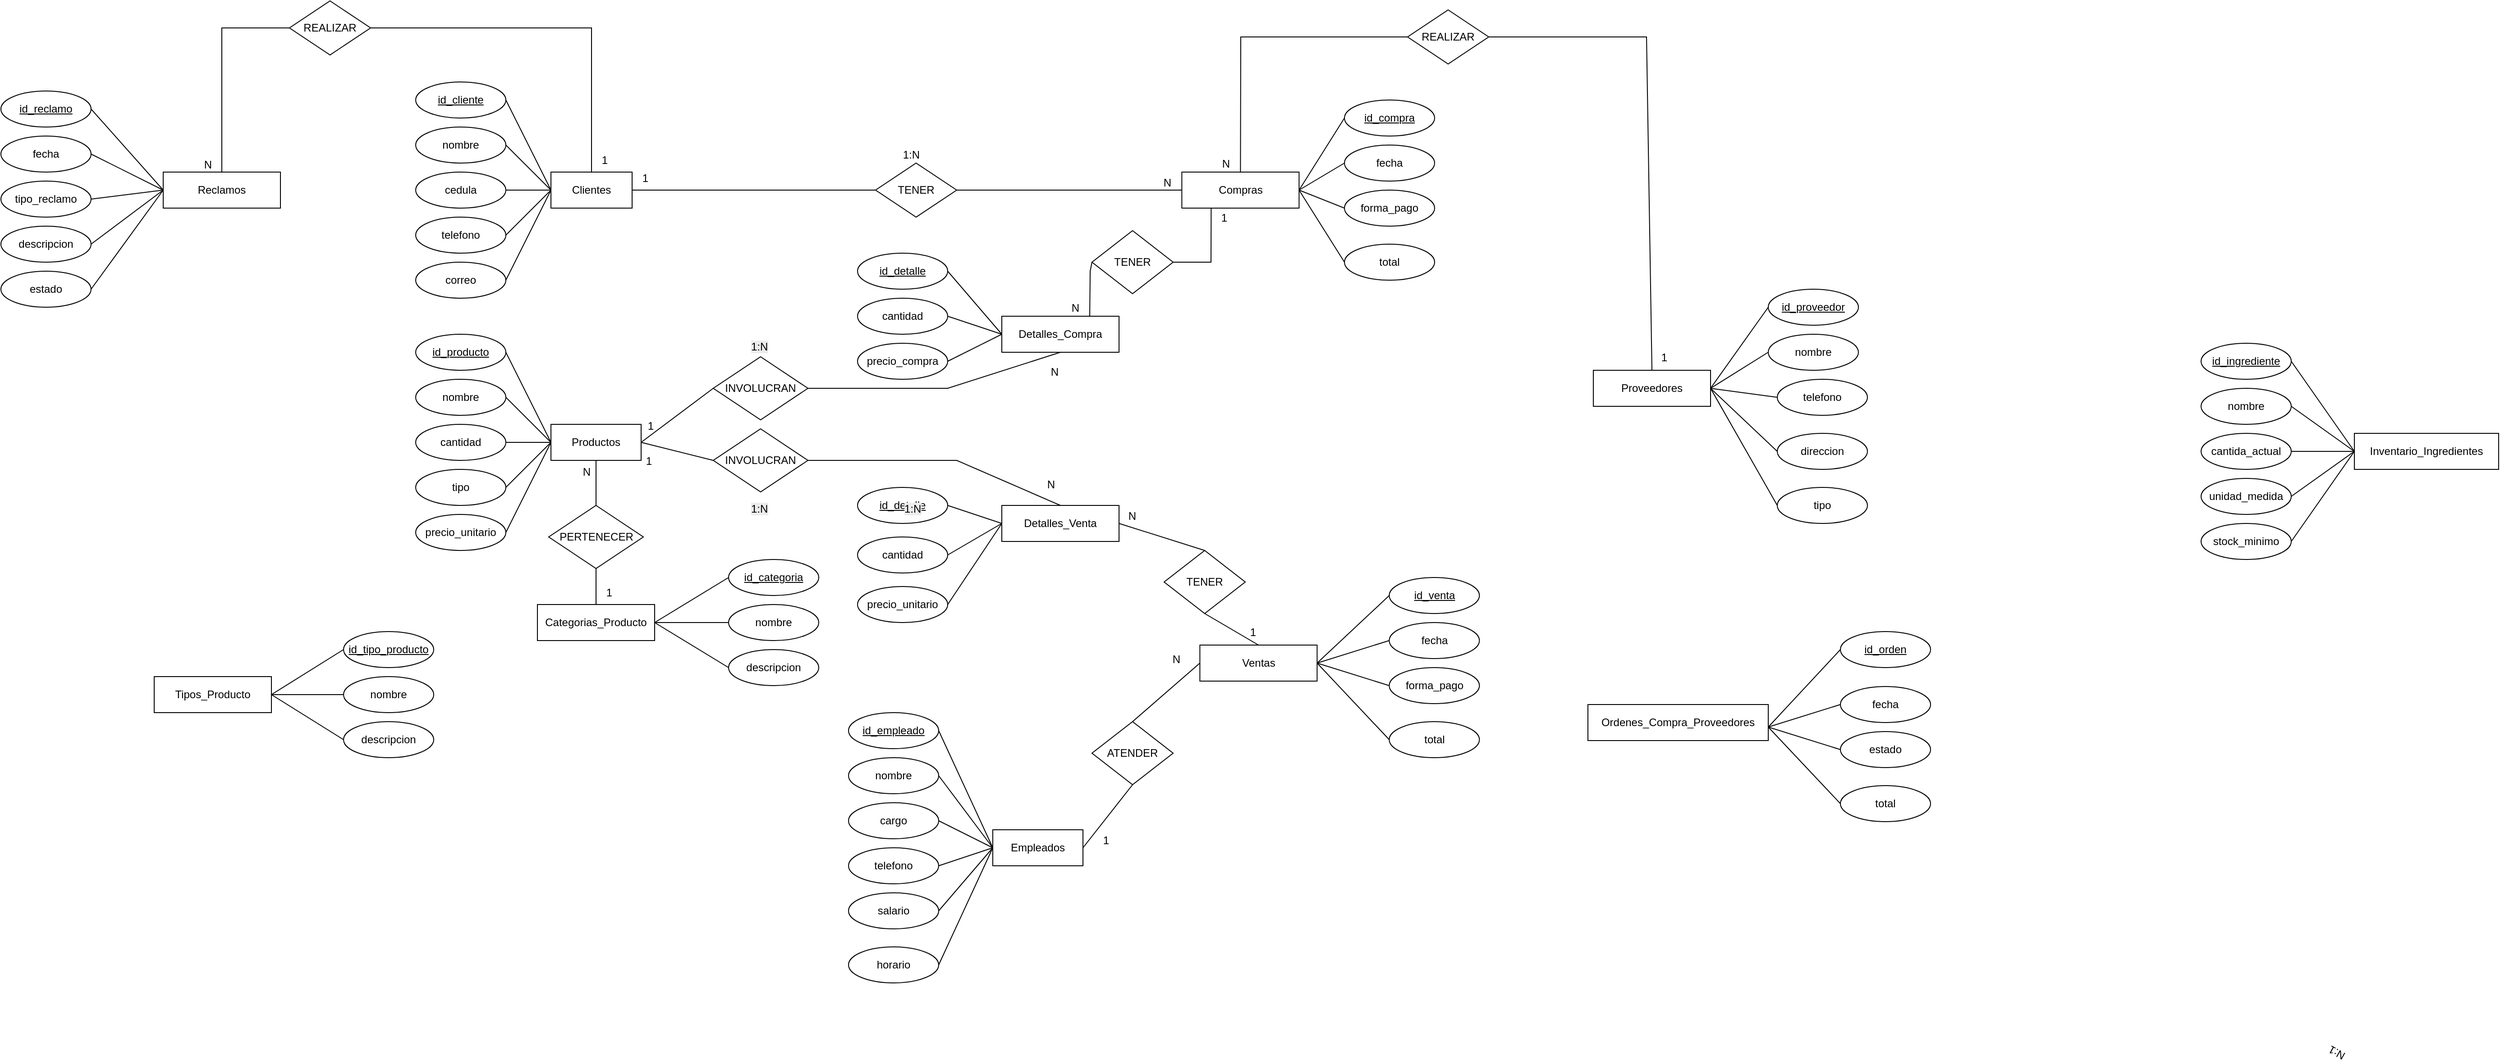 <mxfile version="26.2.14">
  <diagram name="Página-1" id="N-i5f8-r76NyVRGnc-xn">
    <mxGraphModel dx="8601" dy="3747" grid="1" gridSize="10" guides="1" tooltips="1" connect="1" arrows="1" fold="1" page="1" pageScale="1" pageWidth="827" pageHeight="1169" math="0" shadow="0">
      <root>
        <mxCell id="0" />
        <mxCell id="1" parent="0" />
        <mxCell id="Qqh80IMA2MNL4-B3lv8G-1" value="Clientes" style="whiteSpace=wrap;html=1;align=center;" vertex="1" parent="1">
          <mxGeometry x="-960" y="230" width="90" height="40" as="geometry" />
        </mxCell>
        <mxCell id="Qqh80IMA2MNL4-B3lv8G-2" value="id_cliente" style="ellipse;whiteSpace=wrap;html=1;align=center;fontStyle=4;" vertex="1" parent="1">
          <mxGeometry x="-1110" y="130" width="100" height="40" as="geometry" />
        </mxCell>
        <mxCell id="Qqh80IMA2MNL4-B3lv8G-3" value="nombre" style="ellipse;whiteSpace=wrap;html=1;align=center;" vertex="1" parent="1">
          <mxGeometry x="-1110" y="180" width="100" height="40" as="geometry" />
        </mxCell>
        <mxCell id="Qqh80IMA2MNL4-B3lv8G-4" value="cedula" style="ellipse;whiteSpace=wrap;html=1;align=center;" vertex="1" parent="1">
          <mxGeometry x="-1110" y="230" width="100" height="40" as="geometry" />
        </mxCell>
        <mxCell id="Qqh80IMA2MNL4-B3lv8G-5" value="telefono" style="ellipse;whiteSpace=wrap;html=1;align=center;" vertex="1" parent="1">
          <mxGeometry x="-1110" y="280" width="100" height="40" as="geometry" />
        </mxCell>
        <mxCell id="Qqh80IMA2MNL4-B3lv8G-6" value="correo" style="ellipse;whiteSpace=wrap;html=1;align=center;" vertex="1" parent="1">
          <mxGeometry x="-1110" y="330" width="100" height="40" as="geometry" />
        </mxCell>
        <mxCell id="Qqh80IMA2MNL4-B3lv8G-7" value="" style="endArrow=none;html=1;rounded=0;exitX=1;exitY=0.5;exitDx=0;exitDy=0;entryX=0;entryY=0.5;entryDx=0;entryDy=0;" edge="1" parent="1" source="Qqh80IMA2MNL4-B3lv8G-2" target="Qqh80IMA2MNL4-B3lv8G-1">
          <mxGeometry relative="1" as="geometry">
            <mxPoint x="-1100" y="270" as="sourcePoint" />
            <mxPoint x="-940" y="270" as="targetPoint" />
          </mxGeometry>
        </mxCell>
        <mxCell id="Qqh80IMA2MNL4-B3lv8G-8" value="" style="endArrow=none;html=1;rounded=0;exitX=1;exitY=0.5;exitDx=0;exitDy=0;entryX=0;entryY=0.5;entryDx=0;entryDy=0;" edge="1" parent="1" source="Qqh80IMA2MNL4-B3lv8G-3" target="Qqh80IMA2MNL4-B3lv8G-1">
          <mxGeometry relative="1" as="geometry">
            <mxPoint x="-1000" y="130" as="sourcePoint" />
            <mxPoint x="-950" y="260" as="targetPoint" />
          </mxGeometry>
        </mxCell>
        <mxCell id="Qqh80IMA2MNL4-B3lv8G-9" value="" style="endArrow=none;html=1;rounded=0;exitX=1;exitY=0.5;exitDx=0;exitDy=0;entryX=0;entryY=0.5;entryDx=0;entryDy=0;" edge="1" parent="1" source="Qqh80IMA2MNL4-B3lv8G-4" target="Qqh80IMA2MNL4-B3lv8G-1">
          <mxGeometry relative="1" as="geometry">
            <mxPoint x="-1000" y="190" as="sourcePoint" />
            <mxPoint x="-950" y="260" as="targetPoint" />
          </mxGeometry>
        </mxCell>
        <mxCell id="Qqh80IMA2MNL4-B3lv8G-10" value="" style="endArrow=none;html=1;rounded=0;exitX=1;exitY=0.5;exitDx=0;exitDy=0;entryX=0;entryY=0.5;entryDx=0;entryDy=0;" edge="1" parent="1" source="Qqh80IMA2MNL4-B3lv8G-5" target="Qqh80IMA2MNL4-B3lv8G-1">
          <mxGeometry relative="1" as="geometry">
            <mxPoint x="-1000" y="250" as="sourcePoint" />
            <mxPoint x="-950" y="260" as="targetPoint" />
          </mxGeometry>
        </mxCell>
        <mxCell id="Qqh80IMA2MNL4-B3lv8G-11" value="" style="endArrow=none;html=1;rounded=0;exitX=1;exitY=0.5;exitDx=0;exitDy=0;entryX=0;entryY=0.5;entryDx=0;entryDy=0;" edge="1" parent="1" source="Qqh80IMA2MNL4-B3lv8G-6" target="Qqh80IMA2MNL4-B3lv8G-1">
          <mxGeometry relative="1" as="geometry">
            <mxPoint x="-1000" y="310" as="sourcePoint" />
            <mxPoint x="-950" y="260" as="targetPoint" />
          </mxGeometry>
        </mxCell>
        <mxCell id="Qqh80IMA2MNL4-B3lv8G-12" value="Productos" style="whiteSpace=wrap;html=1;align=center;" vertex="1" parent="1">
          <mxGeometry x="-960" y="510" width="100" height="40" as="geometry" />
        </mxCell>
        <mxCell id="Qqh80IMA2MNL4-B3lv8G-13" value="id_producto" style="ellipse;whiteSpace=wrap;html=1;align=center;fontStyle=4;" vertex="1" parent="1">
          <mxGeometry x="-1110" y="410" width="100" height="40" as="geometry" />
        </mxCell>
        <mxCell id="Qqh80IMA2MNL4-B3lv8G-14" value="nombre" style="ellipse;whiteSpace=wrap;html=1;align=center;" vertex="1" parent="1">
          <mxGeometry x="-1110" y="460" width="100" height="40" as="geometry" />
        </mxCell>
        <mxCell id="Qqh80IMA2MNL4-B3lv8G-15" value="cantidad" style="ellipse;whiteSpace=wrap;html=1;align=center;" vertex="1" parent="1">
          <mxGeometry x="-1110" y="510" width="100" height="40" as="geometry" />
        </mxCell>
        <mxCell id="Qqh80IMA2MNL4-B3lv8G-16" value="tipo" style="ellipse;whiteSpace=wrap;html=1;align=center;" vertex="1" parent="1">
          <mxGeometry x="-1110" y="560" width="100" height="40" as="geometry" />
        </mxCell>
        <mxCell id="Qqh80IMA2MNL4-B3lv8G-17" value="precio_unitario" style="ellipse;whiteSpace=wrap;html=1;align=center;" vertex="1" parent="1">
          <mxGeometry x="-1110" y="610" width="100" height="40" as="geometry" />
        </mxCell>
        <mxCell id="Qqh80IMA2MNL4-B3lv8G-18" value="" style="endArrow=none;html=1;rounded=0;exitX=1;exitY=0.5;exitDx=0;exitDy=0;entryX=0;entryY=0.5;entryDx=0;entryDy=0;" edge="1" parent="1" source="Qqh80IMA2MNL4-B3lv8G-13" target="Qqh80IMA2MNL4-B3lv8G-12">
          <mxGeometry relative="1" as="geometry">
            <mxPoint x="-1100" y="550" as="sourcePoint" />
            <mxPoint x="-940" y="550" as="targetPoint" />
          </mxGeometry>
        </mxCell>
        <mxCell id="Qqh80IMA2MNL4-B3lv8G-19" value="" style="endArrow=none;html=1;rounded=0;exitX=1;exitY=0.5;exitDx=0;exitDy=0;entryX=0;entryY=0.5;entryDx=0;entryDy=0;" edge="1" parent="1" source="Qqh80IMA2MNL4-B3lv8G-14" target="Qqh80IMA2MNL4-B3lv8G-12">
          <mxGeometry relative="1" as="geometry">
            <mxPoint x="-1000" y="410" as="sourcePoint" />
            <mxPoint x="-950" y="540" as="targetPoint" />
          </mxGeometry>
        </mxCell>
        <mxCell id="Qqh80IMA2MNL4-B3lv8G-20" value="" style="endArrow=none;html=1;rounded=0;exitX=1;exitY=0.5;exitDx=0;exitDy=0;entryX=0;entryY=0.5;entryDx=0;entryDy=0;" edge="1" parent="1" source="Qqh80IMA2MNL4-B3lv8G-15" target="Qqh80IMA2MNL4-B3lv8G-12">
          <mxGeometry relative="1" as="geometry">
            <mxPoint x="-1000" y="470" as="sourcePoint" />
            <mxPoint x="-950" y="540" as="targetPoint" />
          </mxGeometry>
        </mxCell>
        <mxCell id="Qqh80IMA2MNL4-B3lv8G-21" value="" style="endArrow=none;html=1;rounded=0;exitX=1;exitY=0.5;exitDx=0;exitDy=0;entryX=0;entryY=0.5;entryDx=0;entryDy=0;" edge="1" parent="1" source="Qqh80IMA2MNL4-B3lv8G-16" target="Qqh80IMA2MNL4-B3lv8G-12">
          <mxGeometry relative="1" as="geometry">
            <mxPoint x="-1000" y="530" as="sourcePoint" />
            <mxPoint x="-950" y="540" as="targetPoint" />
          </mxGeometry>
        </mxCell>
        <mxCell id="Qqh80IMA2MNL4-B3lv8G-22" value="" style="endArrow=none;html=1;rounded=0;exitX=1;exitY=0.5;exitDx=0;exitDy=0;entryX=0;entryY=0.5;entryDx=0;entryDy=0;" edge="1" parent="1" source="Qqh80IMA2MNL4-B3lv8G-17" target="Qqh80IMA2MNL4-B3lv8G-12">
          <mxGeometry relative="1" as="geometry">
            <mxPoint x="-1000" y="590" as="sourcePoint" />
            <mxPoint x="-950" y="540" as="targetPoint" />
          </mxGeometry>
        </mxCell>
        <mxCell id="Qqh80IMA2MNL4-B3lv8G-23" value="Categorias_Producto" style="whiteSpace=wrap;html=1;align=center;" vertex="1" parent="1">
          <mxGeometry x="-975" y="710" width="130" height="40" as="geometry" />
        </mxCell>
        <mxCell id="Qqh80IMA2MNL4-B3lv8G-24" value="id_categoria" style="ellipse;whiteSpace=wrap;html=1;align=center;fontStyle=4;" vertex="1" parent="1">
          <mxGeometry x="-763" y="660" width="100" height="40" as="geometry" />
        </mxCell>
        <mxCell id="Qqh80IMA2MNL4-B3lv8G-25" value="nombre" style="ellipse;whiteSpace=wrap;html=1;align=center;" vertex="1" parent="1">
          <mxGeometry x="-763" y="710" width="100" height="40" as="geometry" />
        </mxCell>
        <mxCell id="Qqh80IMA2MNL4-B3lv8G-26" value="descripcion" style="ellipse;whiteSpace=wrap;html=1;align=center;" vertex="1" parent="1">
          <mxGeometry x="-763" y="760" width="100" height="40" as="geometry" />
        </mxCell>
        <mxCell id="Qqh80IMA2MNL4-B3lv8G-29" value="" style="endArrow=none;html=1;rounded=0;exitX=0;exitY=0.5;exitDx=0;exitDy=0;entryX=1;entryY=0.5;entryDx=0;entryDy=0;" edge="1" parent="1" source="Qqh80IMA2MNL4-B3lv8G-24" target="Qqh80IMA2MNL4-B3lv8G-23">
          <mxGeometry relative="1" as="geometry">
            <mxPoint x="-1073" y="760" as="sourcePoint" />
            <mxPoint x="-823" y="830" as="targetPoint" />
          </mxGeometry>
        </mxCell>
        <mxCell id="Qqh80IMA2MNL4-B3lv8G-30" value="" style="endArrow=none;html=1;rounded=0;entryX=1;entryY=0.5;entryDx=0;entryDy=0;exitX=0;exitY=0.5;exitDx=0;exitDy=0;" edge="1" parent="1" source="Qqh80IMA2MNL4-B3lv8G-25" target="Qqh80IMA2MNL4-B3lv8G-23">
          <mxGeometry relative="1" as="geometry">
            <mxPoint x="-723" y="690" as="sourcePoint" />
            <mxPoint x="-833" y="830" as="targetPoint" />
          </mxGeometry>
        </mxCell>
        <mxCell id="Qqh80IMA2MNL4-B3lv8G-31" value="" style="endArrow=none;html=1;rounded=0;exitX=0;exitY=0.5;exitDx=0;exitDy=0;entryX=1;entryY=0.5;entryDx=0;entryDy=0;" edge="1" parent="1" source="Qqh80IMA2MNL4-B3lv8G-26" target="Qqh80IMA2MNL4-B3lv8G-23">
          <mxGeometry relative="1" as="geometry">
            <mxPoint x="-973" y="680" as="sourcePoint" />
            <mxPoint x="-923" y="750" as="targetPoint" />
          </mxGeometry>
        </mxCell>
        <mxCell id="Qqh80IMA2MNL4-B3lv8G-34" value="Proveedores" style="whiteSpace=wrap;html=1;align=center;" vertex="1" parent="1">
          <mxGeometry x="196" y="450" width="130" height="40" as="geometry" />
        </mxCell>
        <mxCell id="Qqh80IMA2MNL4-B3lv8G-35" value="id_proveedor" style="ellipse;whiteSpace=wrap;html=1;align=center;fontStyle=4;" vertex="1" parent="1">
          <mxGeometry x="390" y="360" width="100" height="40" as="geometry" />
        </mxCell>
        <mxCell id="Qqh80IMA2MNL4-B3lv8G-36" value="nombre" style="ellipse;whiteSpace=wrap;html=1;align=center;" vertex="1" parent="1">
          <mxGeometry x="390" y="410" width="100" height="40" as="geometry" />
        </mxCell>
        <mxCell id="Qqh80IMA2MNL4-B3lv8G-37" value="telefono" style="ellipse;whiteSpace=wrap;html=1;align=center;" vertex="1" parent="1">
          <mxGeometry x="400" y="460" width="100" height="40" as="geometry" />
        </mxCell>
        <mxCell id="Qqh80IMA2MNL4-B3lv8G-38" value="" style="endArrow=none;html=1;rounded=0;exitX=0;exitY=0.5;exitDx=0;exitDy=0;entryX=1;entryY=0.5;entryDx=0;entryDy=0;" edge="1" parent="1" source="Qqh80IMA2MNL4-B3lv8G-35" target="Qqh80IMA2MNL4-B3lv8G-34">
          <mxGeometry relative="1" as="geometry">
            <mxPoint x="80" y="510" as="sourcePoint" />
            <mxPoint x="330" y="580" as="targetPoint" />
          </mxGeometry>
        </mxCell>
        <mxCell id="Qqh80IMA2MNL4-B3lv8G-39" value="" style="endArrow=none;html=1;rounded=0;entryX=1;entryY=0.5;entryDx=0;entryDy=0;exitX=0;exitY=0.5;exitDx=0;exitDy=0;" edge="1" parent="1" source="Qqh80IMA2MNL4-B3lv8G-36" target="Qqh80IMA2MNL4-B3lv8G-34">
          <mxGeometry relative="1" as="geometry">
            <mxPoint x="430" y="440" as="sourcePoint" />
            <mxPoint x="320" y="580" as="targetPoint" />
          </mxGeometry>
        </mxCell>
        <mxCell id="Qqh80IMA2MNL4-B3lv8G-40" value="" style="endArrow=none;html=1;rounded=0;exitX=0;exitY=0.5;exitDx=0;exitDy=0;entryX=1;entryY=0.5;entryDx=0;entryDy=0;" edge="1" parent="1" source="Qqh80IMA2MNL4-B3lv8G-37" target="Qqh80IMA2MNL4-B3lv8G-34">
          <mxGeometry relative="1" as="geometry">
            <mxPoint x="180" y="430" as="sourcePoint" />
            <mxPoint x="230" y="500" as="targetPoint" />
          </mxGeometry>
        </mxCell>
        <mxCell id="Qqh80IMA2MNL4-B3lv8G-41" value="direccion" style="ellipse;whiteSpace=wrap;html=1;align=center;" vertex="1" parent="1">
          <mxGeometry x="400" y="520" width="100" height="40" as="geometry" />
        </mxCell>
        <mxCell id="Qqh80IMA2MNL4-B3lv8G-42" value="tipo" style="ellipse;whiteSpace=wrap;html=1;align=center;" vertex="1" parent="1">
          <mxGeometry x="400" y="580" width="100" height="40" as="geometry" />
        </mxCell>
        <mxCell id="Qqh80IMA2MNL4-B3lv8G-43" value="" style="endArrow=none;html=1;rounded=0;exitX=0;exitY=0.5;exitDx=0;exitDy=0;entryX=1;entryY=0.5;entryDx=0;entryDy=0;" edge="1" parent="1" source="Qqh80IMA2MNL4-B3lv8G-41" target="Qqh80IMA2MNL4-B3lv8G-34">
          <mxGeometry relative="1" as="geometry">
            <mxPoint x="400" y="540" as="sourcePoint" />
            <mxPoint x="320" y="490" as="targetPoint" />
          </mxGeometry>
        </mxCell>
        <mxCell id="Qqh80IMA2MNL4-B3lv8G-44" value="" style="endArrow=none;html=1;rounded=0;exitX=0;exitY=0.5;exitDx=0;exitDy=0;entryX=1;entryY=0.5;entryDx=0;entryDy=0;" edge="1" parent="1" source="Qqh80IMA2MNL4-B3lv8G-42" target="Qqh80IMA2MNL4-B3lv8G-34">
          <mxGeometry relative="1" as="geometry">
            <mxPoint x="400" y="600" as="sourcePoint" />
            <mxPoint x="320" y="490" as="targetPoint" />
          </mxGeometry>
        </mxCell>
        <mxCell id="Qqh80IMA2MNL4-B3lv8G-45" value="Compras" style="whiteSpace=wrap;html=1;align=center;" vertex="1" parent="1">
          <mxGeometry x="-260.33" y="230" width="130" height="40" as="geometry" />
        </mxCell>
        <mxCell id="Qqh80IMA2MNL4-B3lv8G-46" value="id_compra" style="ellipse;whiteSpace=wrap;html=1;align=center;fontStyle=4;" vertex="1" parent="1">
          <mxGeometry x="-80.0" y="150" width="100" height="40" as="geometry" />
        </mxCell>
        <mxCell id="Qqh80IMA2MNL4-B3lv8G-47" value="fecha" style="ellipse;whiteSpace=wrap;html=1;align=center;" vertex="1" parent="1">
          <mxGeometry x="-80.0" y="200" width="100" height="40" as="geometry" />
        </mxCell>
        <mxCell id="Qqh80IMA2MNL4-B3lv8G-48" value="forma_pago" style="ellipse;whiteSpace=wrap;html=1;align=center;" vertex="1" parent="1">
          <mxGeometry x="-80.0" y="250" width="100" height="40" as="geometry" />
        </mxCell>
        <mxCell id="Qqh80IMA2MNL4-B3lv8G-49" value="" style="endArrow=none;html=1;rounded=0;exitX=0;exitY=0.5;exitDx=0;exitDy=0;entryX=1;entryY=0.5;entryDx=0;entryDy=0;" edge="1" parent="1" source="Qqh80IMA2MNL4-B3lv8G-46" target="Qqh80IMA2MNL4-B3lv8G-45">
          <mxGeometry relative="1" as="geometry">
            <mxPoint x="-360.33" y="275" as="sourcePoint" />
            <mxPoint x="-110.33" y="345" as="targetPoint" />
          </mxGeometry>
        </mxCell>
        <mxCell id="Qqh80IMA2MNL4-B3lv8G-50" value="" style="endArrow=none;html=1;rounded=0;entryX=1;entryY=0.5;entryDx=0;entryDy=0;exitX=0;exitY=0.5;exitDx=0;exitDy=0;" edge="1" parent="1" source="Qqh80IMA2MNL4-B3lv8G-47" target="Qqh80IMA2MNL4-B3lv8G-45">
          <mxGeometry relative="1" as="geometry">
            <mxPoint x="-10.33" y="205" as="sourcePoint" />
            <mxPoint x="-120.33" y="345" as="targetPoint" />
          </mxGeometry>
        </mxCell>
        <mxCell id="Qqh80IMA2MNL4-B3lv8G-51" value="" style="endArrow=none;html=1;rounded=0;exitX=0;exitY=0.5;exitDx=0;exitDy=0;entryX=1;entryY=0.5;entryDx=0;entryDy=0;" edge="1" parent="1" source="Qqh80IMA2MNL4-B3lv8G-48" target="Qqh80IMA2MNL4-B3lv8G-45">
          <mxGeometry relative="1" as="geometry">
            <mxPoint x="-260.33" y="195" as="sourcePoint" />
            <mxPoint x="-210.33" y="265" as="targetPoint" />
          </mxGeometry>
        </mxCell>
        <mxCell id="Qqh80IMA2MNL4-B3lv8G-52" value="total" style="ellipse;whiteSpace=wrap;html=1;align=center;" vertex="1" parent="1">
          <mxGeometry x="-80.0" y="310" width="100" height="40" as="geometry" />
        </mxCell>
        <mxCell id="Qqh80IMA2MNL4-B3lv8G-54" value="" style="endArrow=none;html=1;rounded=0;exitX=0;exitY=0.5;exitDx=0;exitDy=0;entryX=1;entryY=0.5;entryDx=0;entryDy=0;" edge="1" parent="1" source="Qqh80IMA2MNL4-B3lv8G-52" target="Qqh80IMA2MNL4-B3lv8G-45">
          <mxGeometry relative="1" as="geometry">
            <mxPoint x="-40.33" y="305" as="sourcePoint" />
            <mxPoint x="-120.33" y="255" as="targetPoint" />
          </mxGeometry>
        </mxCell>
        <mxCell id="Qqh80IMA2MNL4-B3lv8G-56" value="Detalles_Compra" style="whiteSpace=wrap;html=1;align=center;" vertex="1" parent="1">
          <mxGeometry x="-460" y="390" width="130" height="40" as="geometry" />
        </mxCell>
        <mxCell id="Qqh80IMA2MNL4-B3lv8G-57" value="id_detalle" style="ellipse;whiteSpace=wrap;html=1;align=center;fontStyle=4;" vertex="1" parent="1">
          <mxGeometry x="-620" y="320" width="100" height="40" as="geometry" />
        </mxCell>
        <mxCell id="Qqh80IMA2MNL4-B3lv8G-58" value="cantidad" style="ellipse;whiteSpace=wrap;html=1;align=center;" vertex="1" parent="1">
          <mxGeometry x="-620" y="370" width="100" height="40" as="geometry" />
        </mxCell>
        <mxCell id="Qqh80IMA2MNL4-B3lv8G-59" value="precio_compra" style="ellipse;whiteSpace=wrap;html=1;align=center;" vertex="1" parent="1">
          <mxGeometry x="-620" y="420" width="100" height="40" as="geometry" />
        </mxCell>
        <mxCell id="Qqh80IMA2MNL4-B3lv8G-60" value="" style="endArrow=none;html=1;rounded=0;exitX=1;exitY=0.5;exitDx=0;exitDy=0;entryX=0;entryY=0.5;entryDx=0;entryDy=0;" edge="1" parent="1" source="Qqh80IMA2MNL4-B3lv8G-57" target="Qqh80IMA2MNL4-B3lv8G-56">
          <mxGeometry relative="1" as="geometry">
            <mxPoint x="-686" y="420" as="sourcePoint" />
            <mxPoint x="-580" y="390" as="targetPoint" />
          </mxGeometry>
        </mxCell>
        <mxCell id="Qqh80IMA2MNL4-B3lv8G-61" value="" style="endArrow=none;html=1;rounded=0;entryX=0;entryY=0.5;entryDx=0;entryDy=0;exitX=1;exitY=0.5;exitDx=0;exitDy=0;" edge="1" parent="1" source="Qqh80IMA2MNL4-B3lv8G-58" target="Qqh80IMA2MNL4-B3lv8G-56">
          <mxGeometry relative="1" as="geometry">
            <mxPoint x="-336" y="350" as="sourcePoint" />
            <mxPoint x="-446" y="490" as="targetPoint" />
          </mxGeometry>
        </mxCell>
        <mxCell id="Qqh80IMA2MNL4-B3lv8G-62" value="" style="endArrow=none;html=1;rounded=0;exitX=1;exitY=0.5;exitDx=0;exitDy=0;entryX=0;entryY=0.5;entryDx=0;entryDy=0;" edge="1" parent="1" source="Qqh80IMA2MNL4-B3lv8G-59" target="Qqh80IMA2MNL4-B3lv8G-56">
          <mxGeometry relative="1" as="geometry">
            <mxPoint x="-586" y="340" as="sourcePoint" />
            <mxPoint x="-590" y="470" as="targetPoint" />
          </mxGeometry>
        </mxCell>
        <mxCell id="Qqh80IMA2MNL4-B3lv8G-65" value="Ventas" style="whiteSpace=wrap;html=1;align=center;" vertex="1" parent="1">
          <mxGeometry x="-240.33" y="755" width="130" height="40" as="geometry" />
        </mxCell>
        <mxCell id="Qqh80IMA2MNL4-B3lv8G-66" value="id_venta" style="ellipse;whiteSpace=wrap;html=1;align=center;fontStyle=4;" vertex="1" parent="1">
          <mxGeometry x="-30.33" y="680" width="100" height="40" as="geometry" />
        </mxCell>
        <mxCell id="Qqh80IMA2MNL4-B3lv8G-67" value="fecha" style="ellipse;whiteSpace=wrap;html=1;align=center;" vertex="1" parent="1">
          <mxGeometry x="-30.33" y="730" width="100" height="40" as="geometry" />
        </mxCell>
        <mxCell id="Qqh80IMA2MNL4-B3lv8G-68" value="forma_pago" style="ellipse;whiteSpace=wrap;html=1;align=center;" vertex="1" parent="1">
          <mxGeometry x="-30.33" y="780" width="100" height="40" as="geometry" />
        </mxCell>
        <mxCell id="Qqh80IMA2MNL4-B3lv8G-69" value="" style="endArrow=none;html=1;rounded=0;exitX=0;exitY=0.5;exitDx=0;exitDy=0;entryX=1;entryY=0.5;entryDx=0;entryDy=0;" edge="1" parent="1" source="Qqh80IMA2MNL4-B3lv8G-66" target="Qqh80IMA2MNL4-B3lv8G-65">
          <mxGeometry relative="1" as="geometry">
            <mxPoint x="-340.33" y="805" as="sourcePoint" />
            <mxPoint x="-90.33" y="875" as="targetPoint" />
          </mxGeometry>
        </mxCell>
        <mxCell id="Qqh80IMA2MNL4-B3lv8G-70" value="" style="endArrow=none;html=1;rounded=0;entryX=1;entryY=0.5;entryDx=0;entryDy=0;exitX=0;exitY=0.5;exitDx=0;exitDy=0;" edge="1" parent="1" source="Qqh80IMA2MNL4-B3lv8G-67" target="Qqh80IMA2MNL4-B3lv8G-65">
          <mxGeometry relative="1" as="geometry">
            <mxPoint x="9.67" y="735" as="sourcePoint" />
            <mxPoint x="-100.33" y="875" as="targetPoint" />
          </mxGeometry>
        </mxCell>
        <mxCell id="Qqh80IMA2MNL4-B3lv8G-71" value="" style="endArrow=none;html=1;rounded=0;exitX=0;exitY=0.5;exitDx=0;exitDy=0;entryX=1;entryY=0.5;entryDx=0;entryDy=0;" edge="1" parent="1" source="Qqh80IMA2MNL4-B3lv8G-68" target="Qqh80IMA2MNL4-B3lv8G-65">
          <mxGeometry relative="1" as="geometry">
            <mxPoint x="-240.33" y="725" as="sourcePoint" />
            <mxPoint x="-190.33" y="795" as="targetPoint" />
          </mxGeometry>
        </mxCell>
        <mxCell id="Qqh80IMA2MNL4-B3lv8G-72" value="total" style="ellipse;whiteSpace=wrap;html=1;align=center;" vertex="1" parent="1">
          <mxGeometry x="-30.33" y="840" width="100" height="40" as="geometry" />
        </mxCell>
        <mxCell id="Qqh80IMA2MNL4-B3lv8G-73" value="" style="endArrow=none;html=1;rounded=0;exitX=0;exitY=0.5;exitDx=0;exitDy=0;entryX=1;entryY=0.5;entryDx=0;entryDy=0;" edge="1" parent="1" source="Qqh80IMA2MNL4-B3lv8G-72" target="Qqh80IMA2MNL4-B3lv8G-65">
          <mxGeometry relative="1" as="geometry">
            <mxPoint x="-20.33" y="835" as="sourcePoint" />
            <mxPoint x="-100.33" y="785" as="targetPoint" />
          </mxGeometry>
        </mxCell>
        <mxCell id="Qqh80IMA2MNL4-B3lv8G-74" value="Detalles_Venta" style="whiteSpace=wrap;html=1;align=center;" vertex="1" parent="1">
          <mxGeometry x="-460" y="600" width="130" height="40" as="geometry" />
        </mxCell>
        <mxCell id="Qqh80IMA2MNL4-B3lv8G-75" value="id_detalle" style="ellipse;whiteSpace=wrap;html=1;align=center;fontStyle=4;" vertex="1" parent="1">
          <mxGeometry x="-620" y="580" width="100" height="40" as="geometry" />
        </mxCell>
        <mxCell id="Qqh80IMA2MNL4-B3lv8G-76" value="cantidad" style="ellipse;whiteSpace=wrap;html=1;align=center;" vertex="1" parent="1">
          <mxGeometry x="-620" y="635" width="100" height="40" as="geometry" />
        </mxCell>
        <mxCell id="Qqh80IMA2MNL4-B3lv8G-77" value="precio_unitario" style="ellipse;whiteSpace=wrap;html=1;align=center;" vertex="1" parent="1">
          <mxGeometry x="-620" y="690" width="100" height="40" as="geometry" />
        </mxCell>
        <mxCell id="Qqh80IMA2MNL4-B3lv8G-78" value="" style="endArrow=none;html=1;rounded=0;exitX=1;exitY=0.5;exitDx=0;exitDy=0;entryX=0;entryY=0.5;entryDx=0;entryDy=0;" edge="1" parent="1" source="Qqh80IMA2MNL4-B3lv8G-75" target="Qqh80IMA2MNL4-B3lv8G-74">
          <mxGeometry relative="1" as="geometry">
            <mxPoint x="-546" y="655" as="sourcePoint" />
            <mxPoint x="-450" y="650" as="targetPoint" />
          </mxGeometry>
        </mxCell>
        <mxCell id="Qqh80IMA2MNL4-B3lv8G-79" value="" style="endArrow=none;html=1;rounded=0;entryX=0;entryY=0.5;entryDx=0;entryDy=0;exitX=1;exitY=0.5;exitDx=0;exitDy=0;" edge="1" parent="1" source="Qqh80IMA2MNL4-B3lv8G-76" target="Qqh80IMA2MNL4-B3lv8G-74">
          <mxGeometry relative="1" as="geometry">
            <mxPoint x="-196" y="585" as="sourcePoint" />
            <mxPoint x="-450" y="650" as="targetPoint" />
          </mxGeometry>
        </mxCell>
        <mxCell id="Qqh80IMA2MNL4-B3lv8G-80" value="" style="endArrow=none;html=1;rounded=0;entryX=0;entryY=0.5;entryDx=0;entryDy=0;exitX=1;exitY=0.5;exitDx=0;exitDy=0;" edge="1" parent="1" source="Qqh80IMA2MNL4-B3lv8G-77" target="Qqh80IMA2MNL4-B3lv8G-74">
          <mxGeometry relative="1" as="geometry">
            <mxPoint x="-290" y="720" as="sourcePoint" />
            <mxPoint x="-450" y="650" as="targetPoint" />
          </mxGeometry>
        </mxCell>
        <mxCell id="Qqh80IMA2MNL4-B3lv8G-81" value="Empleados" style="whiteSpace=wrap;html=1;align=center;" vertex="1" parent="1">
          <mxGeometry x="-470" y="960" width="100" height="40" as="geometry" />
        </mxCell>
        <mxCell id="Qqh80IMA2MNL4-B3lv8G-82" value="id_empleado" style="ellipse;whiteSpace=wrap;html=1;align=center;fontStyle=4;" vertex="1" parent="1">
          <mxGeometry x="-630" y="830" width="100" height="40" as="geometry" />
        </mxCell>
        <mxCell id="Qqh80IMA2MNL4-B3lv8G-83" value="nombre" style="ellipse;whiteSpace=wrap;html=1;align=center;" vertex="1" parent="1">
          <mxGeometry x="-630" y="880" width="100" height="40" as="geometry" />
        </mxCell>
        <mxCell id="Qqh80IMA2MNL4-B3lv8G-84" value="cargo" style="ellipse;whiteSpace=wrap;html=1;align=center;" vertex="1" parent="1">
          <mxGeometry x="-630" y="930" width="100" height="40" as="geometry" />
        </mxCell>
        <mxCell id="Qqh80IMA2MNL4-B3lv8G-85" value="telefono" style="ellipse;whiteSpace=wrap;html=1;align=center;" vertex="1" parent="1">
          <mxGeometry x="-630" y="980" width="100" height="40" as="geometry" />
        </mxCell>
        <mxCell id="Qqh80IMA2MNL4-B3lv8G-86" value="salario" style="ellipse;whiteSpace=wrap;html=1;align=center;" vertex="1" parent="1">
          <mxGeometry x="-630" y="1030" width="100" height="40" as="geometry" />
        </mxCell>
        <mxCell id="Qqh80IMA2MNL4-B3lv8G-87" value="" style="endArrow=none;html=1;rounded=0;exitX=1;exitY=0.5;exitDx=0;exitDy=0;entryX=0;entryY=0.5;entryDx=0;entryDy=0;" edge="1" parent="1" source="Qqh80IMA2MNL4-B3lv8G-82" target="Qqh80IMA2MNL4-B3lv8G-81">
          <mxGeometry relative="1" as="geometry">
            <mxPoint x="-610" y="1000" as="sourcePoint" />
            <mxPoint x="-450" y="1000" as="targetPoint" />
          </mxGeometry>
        </mxCell>
        <mxCell id="Qqh80IMA2MNL4-B3lv8G-88" value="" style="endArrow=none;html=1;rounded=0;exitX=1;exitY=0.5;exitDx=0;exitDy=0;entryX=0;entryY=0.5;entryDx=0;entryDy=0;" edge="1" parent="1" source="Qqh80IMA2MNL4-B3lv8G-83" target="Qqh80IMA2MNL4-B3lv8G-81">
          <mxGeometry relative="1" as="geometry">
            <mxPoint x="-510" y="860" as="sourcePoint" />
            <mxPoint x="-460" y="990" as="targetPoint" />
          </mxGeometry>
        </mxCell>
        <mxCell id="Qqh80IMA2MNL4-B3lv8G-89" value="" style="endArrow=none;html=1;rounded=0;exitX=1;exitY=0.5;exitDx=0;exitDy=0;entryX=0;entryY=0.5;entryDx=0;entryDy=0;" edge="1" parent="1" source="Qqh80IMA2MNL4-B3lv8G-84" target="Qqh80IMA2MNL4-B3lv8G-81">
          <mxGeometry relative="1" as="geometry">
            <mxPoint x="-510" y="920" as="sourcePoint" />
            <mxPoint x="-460" y="990" as="targetPoint" />
          </mxGeometry>
        </mxCell>
        <mxCell id="Qqh80IMA2MNL4-B3lv8G-90" value="" style="endArrow=none;html=1;rounded=0;exitX=1;exitY=0.5;exitDx=0;exitDy=0;entryX=0;entryY=0.5;entryDx=0;entryDy=0;" edge="1" parent="1" source="Qqh80IMA2MNL4-B3lv8G-85" target="Qqh80IMA2MNL4-B3lv8G-81">
          <mxGeometry relative="1" as="geometry">
            <mxPoint x="-510" y="980" as="sourcePoint" />
            <mxPoint x="-460" y="990" as="targetPoint" />
          </mxGeometry>
        </mxCell>
        <mxCell id="Qqh80IMA2MNL4-B3lv8G-91" value="" style="endArrow=none;html=1;rounded=0;exitX=1;exitY=0.5;exitDx=0;exitDy=0;entryX=0;entryY=0.5;entryDx=0;entryDy=0;" edge="1" parent="1" source="Qqh80IMA2MNL4-B3lv8G-86" target="Qqh80IMA2MNL4-B3lv8G-81">
          <mxGeometry relative="1" as="geometry">
            <mxPoint x="-510" y="1040" as="sourcePoint" />
            <mxPoint x="-460" y="990" as="targetPoint" />
          </mxGeometry>
        </mxCell>
        <mxCell id="Qqh80IMA2MNL4-B3lv8G-92" value="horario" style="ellipse;whiteSpace=wrap;html=1;align=center;" vertex="1" parent="1">
          <mxGeometry x="-630" y="1090" width="100" height="40" as="geometry" />
        </mxCell>
        <mxCell id="Qqh80IMA2MNL4-B3lv8G-93" value="" style="endArrow=none;html=1;rounded=0;exitX=1;exitY=0.5;exitDx=0;exitDy=0;entryX=0;entryY=0.5;entryDx=0;entryDy=0;" edge="1" parent="1" source="Qqh80IMA2MNL4-B3lv8G-92" target="Qqh80IMA2MNL4-B3lv8G-81">
          <mxGeometry relative="1" as="geometry">
            <mxPoint x="-510" y="1090" as="sourcePoint" />
            <mxPoint x="-460" y="990" as="targetPoint" />
          </mxGeometry>
        </mxCell>
        <mxCell id="Qqh80IMA2MNL4-B3lv8G-94" value="Tipos_Producto" style="whiteSpace=wrap;html=1;align=center;" vertex="1" parent="1">
          <mxGeometry x="-1400" y="790" width="130" height="40" as="geometry" />
        </mxCell>
        <mxCell id="Qqh80IMA2MNL4-B3lv8G-95" value="id_tipo_producto" style="ellipse;whiteSpace=wrap;html=1;align=center;fontStyle=4;" vertex="1" parent="1">
          <mxGeometry x="-1190" y="740" width="100" height="40" as="geometry" />
        </mxCell>
        <mxCell id="Qqh80IMA2MNL4-B3lv8G-96" value="nombre" style="ellipse;whiteSpace=wrap;html=1;align=center;" vertex="1" parent="1">
          <mxGeometry x="-1190" y="790" width="100" height="40" as="geometry" />
        </mxCell>
        <mxCell id="Qqh80IMA2MNL4-B3lv8G-97" value="descripcion" style="ellipse;whiteSpace=wrap;html=1;align=center;" vertex="1" parent="1">
          <mxGeometry x="-1190" y="840" width="100" height="40" as="geometry" />
        </mxCell>
        <mxCell id="Qqh80IMA2MNL4-B3lv8G-98" value="" style="endArrow=none;html=1;rounded=0;exitX=0;exitY=0.5;exitDx=0;exitDy=0;entryX=1;entryY=0.5;entryDx=0;entryDy=0;" edge="1" parent="1" source="Qqh80IMA2MNL4-B3lv8G-95" target="Qqh80IMA2MNL4-B3lv8G-94">
          <mxGeometry relative="1" as="geometry">
            <mxPoint x="-1500" y="840" as="sourcePoint" />
            <mxPoint x="-1250" y="910" as="targetPoint" />
          </mxGeometry>
        </mxCell>
        <mxCell id="Qqh80IMA2MNL4-B3lv8G-99" value="" style="endArrow=none;html=1;rounded=0;entryX=1;entryY=0.5;entryDx=0;entryDy=0;exitX=0;exitY=0.5;exitDx=0;exitDy=0;" edge="1" parent="1" source="Qqh80IMA2MNL4-B3lv8G-96" target="Qqh80IMA2MNL4-B3lv8G-94">
          <mxGeometry relative="1" as="geometry">
            <mxPoint x="-1150" y="770" as="sourcePoint" />
            <mxPoint x="-1260" y="910" as="targetPoint" />
          </mxGeometry>
        </mxCell>
        <mxCell id="Qqh80IMA2MNL4-B3lv8G-100" value="" style="endArrow=none;html=1;rounded=0;exitX=0;exitY=0.5;exitDx=0;exitDy=0;entryX=1;entryY=0.5;entryDx=0;entryDy=0;" edge="1" parent="1" source="Qqh80IMA2MNL4-B3lv8G-97" target="Qqh80IMA2MNL4-B3lv8G-94">
          <mxGeometry relative="1" as="geometry">
            <mxPoint x="-1400" y="760" as="sourcePoint" />
            <mxPoint x="-1350" y="830" as="targetPoint" />
          </mxGeometry>
        </mxCell>
        <mxCell id="Qqh80IMA2MNL4-B3lv8G-102" value="Inventario_Ingredientes" style="whiteSpace=wrap;html=1;align=center;" vertex="1" parent="1">
          <mxGeometry x="1040" y="520" width="160" height="40" as="geometry" />
        </mxCell>
        <mxCell id="Qqh80IMA2MNL4-B3lv8G-103" value="id_ingrediente" style="ellipse;whiteSpace=wrap;html=1;align=center;fontStyle=4;" vertex="1" parent="1">
          <mxGeometry x="870" y="420" width="100" height="40" as="geometry" />
        </mxCell>
        <mxCell id="Qqh80IMA2MNL4-B3lv8G-104" value="nombre" style="ellipse;whiteSpace=wrap;html=1;align=center;" vertex="1" parent="1">
          <mxGeometry x="870" y="470" width="100" height="40" as="geometry" />
        </mxCell>
        <mxCell id="Qqh80IMA2MNL4-B3lv8G-105" value="cantida_actual" style="ellipse;whiteSpace=wrap;html=1;align=center;" vertex="1" parent="1">
          <mxGeometry x="870" y="520" width="100" height="40" as="geometry" />
        </mxCell>
        <mxCell id="Qqh80IMA2MNL4-B3lv8G-106" value="unidad_medida" style="ellipse;whiteSpace=wrap;html=1;align=center;" vertex="1" parent="1">
          <mxGeometry x="870" y="570" width="100" height="40" as="geometry" />
        </mxCell>
        <mxCell id="Qqh80IMA2MNL4-B3lv8G-107" value="stock_minimo" style="ellipse;whiteSpace=wrap;html=1;align=center;" vertex="1" parent="1">
          <mxGeometry x="870" y="620" width="100" height="40" as="geometry" />
        </mxCell>
        <mxCell id="Qqh80IMA2MNL4-B3lv8G-108" value="" style="endArrow=none;html=1;rounded=0;exitX=1;exitY=0.5;exitDx=0;exitDy=0;entryX=0;entryY=0.5;entryDx=0;entryDy=0;" edge="1" parent="1" source="Qqh80IMA2MNL4-B3lv8G-103" target="Qqh80IMA2MNL4-B3lv8G-102">
          <mxGeometry relative="1" as="geometry">
            <mxPoint x="900" y="560" as="sourcePoint" />
            <mxPoint x="1060" y="560" as="targetPoint" />
          </mxGeometry>
        </mxCell>
        <mxCell id="Qqh80IMA2MNL4-B3lv8G-109" value="" style="endArrow=none;html=1;rounded=0;exitX=1;exitY=0.5;exitDx=0;exitDy=0;entryX=0;entryY=0.5;entryDx=0;entryDy=0;" edge="1" parent="1" source="Qqh80IMA2MNL4-B3lv8G-104" target="Qqh80IMA2MNL4-B3lv8G-102">
          <mxGeometry relative="1" as="geometry">
            <mxPoint x="1000" y="420" as="sourcePoint" />
            <mxPoint x="1050" y="550" as="targetPoint" />
          </mxGeometry>
        </mxCell>
        <mxCell id="Qqh80IMA2MNL4-B3lv8G-110" value="" style="endArrow=none;html=1;rounded=0;exitX=1;exitY=0.5;exitDx=0;exitDy=0;entryX=0;entryY=0.5;entryDx=0;entryDy=0;" edge="1" parent="1" source="Qqh80IMA2MNL4-B3lv8G-105" target="Qqh80IMA2MNL4-B3lv8G-102">
          <mxGeometry relative="1" as="geometry">
            <mxPoint x="1000" y="480" as="sourcePoint" />
            <mxPoint x="1050" y="550" as="targetPoint" />
          </mxGeometry>
        </mxCell>
        <mxCell id="Qqh80IMA2MNL4-B3lv8G-111" value="" style="endArrow=none;html=1;rounded=0;exitX=1;exitY=0.5;exitDx=0;exitDy=0;entryX=0;entryY=0.5;entryDx=0;entryDy=0;" edge="1" parent="1" source="Qqh80IMA2MNL4-B3lv8G-106" target="Qqh80IMA2MNL4-B3lv8G-102">
          <mxGeometry relative="1" as="geometry">
            <mxPoint x="1000" y="540" as="sourcePoint" />
            <mxPoint x="1050" y="550" as="targetPoint" />
          </mxGeometry>
        </mxCell>
        <mxCell id="Qqh80IMA2MNL4-B3lv8G-112" value="" style="endArrow=none;html=1;rounded=0;exitX=1;exitY=0.5;exitDx=0;exitDy=0;entryX=0;entryY=0.5;entryDx=0;entryDy=0;" edge="1" parent="1" source="Qqh80IMA2MNL4-B3lv8G-107" target="Qqh80IMA2MNL4-B3lv8G-102">
          <mxGeometry relative="1" as="geometry">
            <mxPoint x="1000" y="600" as="sourcePoint" />
            <mxPoint x="1050" y="550" as="targetPoint" />
          </mxGeometry>
        </mxCell>
        <mxCell id="Qqh80IMA2MNL4-B3lv8G-115" value="Ordenes_Compra_Proveedores" style="whiteSpace=wrap;html=1;align=center;" vertex="1" parent="1">
          <mxGeometry x="190" y="821" width="200" height="40" as="geometry" />
        </mxCell>
        <mxCell id="Qqh80IMA2MNL4-B3lv8G-116" value="id_orden" style="ellipse;whiteSpace=wrap;html=1;align=center;fontStyle=4;" vertex="1" parent="1">
          <mxGeometry x="470" y="740" width="100" height="40" as="geometry" />
        </mxCell>
        <mxCell id="Qqh80IMA2MNL4-B3lv8G-117" value="fecha" style="ellipse;whiteSpace=wrap;html=1;align=center;" vertex="1" parent="1">
          <mxGeometry x="470" y="801" width="100" height="40" as="geometry" />
        </mxCell>
        <mxCell id="Qqh80IMA2MNL4-B3lv8G-118" value="estado" style="ellipse;whiteSpace=wrap;html=1;align=center;" vertex="1" parent="1">
          <mxGeometry x="470" y="851" width="100" height="40" as="geometry" />
        </mxCell>
        <mxCell id="Qqh80IMA2MNL4-B3lv8G-119" value="" style="endArrow=none;html=1;rounded=0;exitX=0;exitY=0.5;exitDx=0;exitDy=0;entryX=1;entryY=0.5;entryDx=0;entryDy=0;" edge="1" parent="1" source="Qqh80IMA2MNL4-B3lv8G-116">
          <mxGeometry relative="1" as="geometry">
            <mxPoint x="160" y="876" as="sourcePoint" />
            <mxPoint x="390" y="846" as="targetPoint" />
          </mxGeometry>
        </mxCell>
        <mxCell id="Qqh80IMA2MNL4-B3lv8G-120" value="" style="endArrow=none;html=1;rounded=0;entryX=1;entryY=0.5;entryDx=0;entryDy=0;exitX=0;exitY=0.5;exitDx=0;exitDy=0;" edge="1" parent="1" source="Qqh80IMA2MNL4-B3lv8G-117">
          <mxGeometry relative="1" as="geometry">
            <mxPoint x="510" y="806" as="sourcePoint" />
            <mxPoint x="390" y="846" as="targetPoint" />
          </mxGeometry>
        </mxCell>
        <mxCell id="Qqh80IMA2MNL4-B3lv8G-121" value="" style="endArrow=none;html=1;rounded=0;exitX=0;exitY=0.5;exitDx=0;exitDy=0;entryX=1;entryY=0.5;entryDx=0;entryDy=0;" edge="1" parent="1" source="Qqh80IMA2MNL4-B3lv8G-118">
          <mxGeometry relative="1" as="geometry">
            <mxPoint x="260" y="796" as="sourcePoint" />
            <mxPoint x="390" y="846" as="targetPoint" />
          </mxGeometry>
        </mxCell>
        <mxCell id="Qqh80IMA2MNL4-B3lv8G-122" value="total" style="ellipse;whiteSpace=wrap;html=1;align=center;" vertex="1" parent="1">
          <mxGeometry x="470" y="911" width="100" height="40" as="geometry" />
        </mxCell>
        <mxCell id="Qqh80IMA2MNL4-B3lv8G-123" value="" style="endArrow=none;html=1;rounded=0;exitX=0;exitY=0.5;exitDx=0;exitDy=0;entryX=1;entryY=0.5;entryDx=0;entryDy=0;" edge="1" parent="1" source="Qqh80IMA2MNL4-B3lv8G-122">
          <mxGeometry relative="1" as="geometry">
            <mxPoint x="480" y="906" as="sourcePoint" />
            <mxPoint x="390" y="846" as="targetPoint" />
          </mxGeometry>
        </mxCell>
        <mxCell id="Qqh80IMA2MNL4-B3lv8G-124" value="Reclamos" style="whiteSpace=wrap;html=1;align=center;" vertex="1" parent="1">
          <mxGeometry x="-1390" y="230" width="130" height="40" as="geometry" />
        </mxCell>
        <mxCell id="Qqh80IMA2MNL4-B3lv8G-125" value="id_reclamo" style="ellipse;whiteSpace=wrap;html=1;align=center;fontStyle=4;" vertex="1" parent="1">
          <mxGeometry x="-1570" y="140" width="100" height="40" as="geometry" />
        </mxCell>
        <mxCell id="Qqh80IMA2MNL4-B3lv8G-126" value="fecha" style="ellipse;whiteSpace=wrap;html=1;align=center;" vertex="1" parent="1">
          <mxGeometry x="-1570" y="190" width="100" height="40" as="geometry" />
        </mxCell>
        <mxCell id="Qqh80IMA2MNL4-B3lv8G-127" value="tipo_reclamo" style="ellipse;whiteSpace=wrap;html=1;align=center;" vertex="1" parent="1">
          <mxGeometry x="-1570" y="240" width="100" height="40" as="geometry" />
        </mxCell>
        <mxCell id="Qqh80IMA2MNL4-B3lv8G-128" value="descripcion" style="ellipse;whiteSpace=wrap;html=1;align=center;" vertex="1" parent="1">
          <mxGeometry x="-1570" y="290" width="100" height="40" as="geometry" />
        </mxCell>
        <mxCell id="Qqh80IMA2MNL4-B3lv8G-129" value="estado" style="ellipse;whiteSpace=wrap;html=1;align=center;" vertex="1" parent="1">
          <mxGeometry x="-1570" y="340" width="100" height="40" as="geometry" />
        </mxCell>
        <mxCell id="Qqh80IMA2MNL4-B3lv8G-130" value="" style="endArrow=none;html=1;rounded=0;exitX=1;exitY=0.5;exitDx=0;exitDy=0;entryX=0;entryY=0.5;entryDx=0;entryDy=0;" edge="1" parent="1" source="Qqh80IMA2MNL4-B3lv8G-125" target="Qqh80IMA2MNL4-B3lv8G-124">
          <mxGeometry relative="1" as="geometry">
            <mxPoint x="-1540" y="280" as="sourcePoint" />
            <mxPoint x="-1400" y="260" as="targetPoint" />
          </mxGeometry>
        </mxCell>
        <mxCell id="Qqh80IMA2MNL4-B3lv8G-131" value="" style="endArrow=none;html=1;rounded=0;exitX=1;exitY=0.5;exitDx=0;exitDy=0;entryX=0;entryY=0.5;entryDx=0;entryDy=0;" edge="1" parent="1" source="Qqh80IMA2MNL4-B3lv8G-126" target="Qqh80IMA2MNL4-B3lv8G-124">
          <mxGeometry relative="1" as="geometry">
            <mxPoint x="-1440" y="140" as="sourcePoint" />
            <mxPoint x="-1400" y="260" as="targetPoint" />
          </mxGeometry>
        </mxCell>
        <mxCell id="Qqh80IMA2MNL4-B3lv8G-132" value="" style="endArrow=none;html=1;rounded=0;exitX=1;exitY=0.5;exitDx=0;exitDy=0;entryX=0;entryY=0.5;entryDx=0;entryDy=0;" edge="1" parent="1" source="Qqh80IMA2MNL4-B3lv8G-127" target="Qqh80IMA2MNL4-B3lv8G-124">
          <mxGeometry relative="1" as="geometry">
            <mxPoint x="-1440" y="200" as="sourcePoint" />
            <mxPoint x="-1400" y="260" as="targetPoint" />
          </mxGeometry>
        </mxCell>
        <mxCell id="Qqh80IMA2MNL4-B3lv8G-133" value="" style="endArrow=none;html=1;rounded=0;exitX=1;exitY=0.5;exitDx=0;exitDy=0;entryX=0;entryY=0.5;entryDx=0;entryDy=0;" edge="1" parent="1" source="Qqh80IMA2MNL4-B3lv8G-128" target="Qqh80IMA2MNL4-B3lv8G-124">
          <mxGeometry relative="1" as="geometry">
            <mxPoint x="-1440" y="260" as="sourcePoint" />
            <mxPoint x="-1400" y="260" as="targetPoint" />
          </mxGeometry>
        </mxCell>
        <mxCell id="Qqh80IMA2MNL4-B3lv8G-134" value="" style="endArrow=none;html=1;rounded=0;exitX=1;exitY=0.5;exitDx=0;exitDy=0;entryX=0;entryY=0.5;entryDx=0;entryDy=0;" edge="1" parent="1" source="Qqh80IMA2MNL4-B3lv8G-129" target="Qqh80IMA2MNL4-B3lv8G-124">
          <mxGeometry relative="1" as="geometry">
            <mxPoint x="-1440" y="320" as="sourcePoint" />
            <mxPoint x="-1400" y="260" as="targetPoint" />
          </mxGeometry>
        </mxCell>
        <mxCell id="Qqh80IMA2MNL4-B3lv8G-135" value="TENER" style="shape=rhombus;perimeter=rhombusPerimeter;whiteSpace=wrap;html=1;align=center;" vertex="1" parent="1">
          <mxGeometry x="-600" y="220" width="90" height="60" as="geometry" />
        </mxCell>
        <mxCell id="Qqh80IMA2MNL4-B3lv8G-137" value="" style="endArrow=none;html=1;rounded=0;exitX=0;exitY=0.5;exitDx=0;exitDy=0;entryX=1;entryY=0.5;entryDx=0;entryDy=0;" edge="1" parent="1" source="Qqh80IMA2MNL4-B3lv8G-135" target="Qqh80IMA2MNL4-B3lv8G-1">
          <mxGeometry relative="1" as="geometry">
            <mxPoint x="-240" y="340" as="sourcePoint" />
            <mxPoint x="-830" y="160" as="targetPoint" />
          </mxGeometry>
        </mxCell>
        <mxCell id="Qqh80IMA2MNL4-B3lv8G-138" value="1" style="resizable=0;html=1;whiteSpace=wrap;align=right;verticalAlign=bottom;" connectable="0" vertex="1" parent="Qqh80IMA2MNL4-B3lv8G-137">
          <mxGeometry x="1" relative="1" as="geometry">
            <mxPoint x="19" y="-5" as="offset" />
          </mxGeometry>
        </mxCell>
        <mxCell id="Qqh80IMA2MNL4-B3lv8G-139" value="" style="endArrow=none;html=1;rounded=0;entryX=0;entryY=0.5;entryDx=0;entryDy=0;exitX=1;exitY=0.5;exitDx=0;exitDy=0;" edge="1" parent="1" source="Qqh80IMA2MNL4-B3lv8G-135" target="Qqh80IMA2MNL4-B3lv8G-45">
          <mxGeometry relative="1" as="geometry">
            <mxPoint x="-637" y="340" as="sourcePoint" />
            <mxPoint x="-477" y="340" as="targetPoint" />
          </mxGeometry>
        </mxCell>
        <mxCell id="Qqh80IMA2MNL4-B3lv8G-140" value="N" style="resizable=0;html=1;whiteSpace=wrap;align=right;verticalAlign=bottom;" connectable="0" vertex="1" parent="Qqh80IMA2MNL4-B3lv8G-139">
          <mxGeometry x="1" relative="1" as="geometry">
            <mxPoint x="-10" as="offset" />
          </mxGeometry>
        </mxCell>
        <mxCell id="Qqh80IMA2MNL4-B3lv8G-145" value="1:N" style="resizable=0;html=1;whiteSpace=wrap;align=right;verticalAlign=bottom;" connectable="0" vertex="1" parent="1">
          <mxGeometry x="-379.999" y="260" as="geometry">
            <mxPoint x="-170" y="-41" as="offset" />
          </mxGeometry>
        </mxCell>
        <mxCell id="Qqh80IMA2MNL4-B3lv8G-146" value="PERTENECER" style="shape=rhombus;perimeter=rhombusPerimeter;whiteSpace=wrap;html=1;align=center;" vertex="1" parent="1">
          <mxGeometry x="-962.5" y="600" width="105" height="70" as="geometry" />
        </mxCell>
        <mxCell id="Qqh80IMA2MNL4-B3lv8G-147" value="" style="endArrow=none;html=1;rounded=0;exitX=0.5;exitY=1;exitDx=0;exitDy=0;entryX=0.5;entryY=0;entryDx=0;entryDy=0;" edge="1" parent="1" source="Qqh80IMA2MNL4-B3lv8G-146" target="Qqh80IMA2MNL4-B3lv8G-23">
          <mxGeometry relative="1" as="geometry">
            <mxPoint x="-743" y="260" as="sourcePoint" />
            <mxPoint x="-860" y="260" as="targetPoint" />
          </mxGeometry>
        </mxCell>
        <mxCell id="Qqh80IMA2MNL4-B3lv8G-148" value="1" style="resizable=0;html=1;whiteSpace=wrap;align=right;verticalAlign=bottom;" connectable="0" vertex="1" parent="Qqh80IMA2MNL4-B3lv8G-147">
          <mxGeometry x="1" relative="1" as="geometry">
            <mxPoint x="19" y="-5" as="offset" />
          </mxGeometry>
        </mxCell>
        <mxCell id="Qqh80IMA2MNL4-B3lv8G-149" value="" style="endArrow=none;html=1;rounded=0;entryX=0.5;entryY=1;entryDx=0;entryDy=0;exitX=0.5;exitY=0;exitDx=0;exitDy=0;" edge="1" parent="1" source="Qqh80IMA2MNL4-B3lv8G-146" target="Qqh80IMA2MNL4-B3lv8G-12">
          <mxGeometry relative="1" as="geometry">
            <mxPoint x="-660" y="210" as="sourcePoint" />
            <mxPoint x="-547" y="210" as="targetPoint" />
          </mxGeometry>
        </mxCell>
        <mxCell id="Qqh80IMA2MNL4-B3lv8G-150" value="N" style="resizable=0;html=1;whiteSpace=wrap;align=right;verticalAlign=bottom;" connectable="0" vertex="1" parent="Qqh80IMA2MNL4-B3lv8G-149">
          <mxGeometry x="1" relative="1" as="geometry">
            <mxPoint x="-5" y="21" as="offset" />
          </mxGeometry>
        </mxCell>
        <mxCell id="Qqh80IMA2MNL4-B3lv8G-151" value="N:1" style="resizable=0;html=1;whiteSpace=wrap;align=right;verticalAlign=bottom;rotation=-151;direction=south;" connectable="0" vertex="1" parent="1">
          <mxGeometry x="-584.999" y="780" as="geometry">
            <mxPoint x="-1600.826" y="413.486" as="offset" />
          </mxGeometry>
        </mxCell>
        <mxCell id="Qqh80IMA2MNL4-B3lv8G-153" value="INVOLUCRAN" style="shape=rhombus;perimeter=rhombusPerimeter;whiteSpace=wrap;html=1;align=center;" vertex="1" parent="1">
          <mxGeometry x="-780" y="435" width="105" height="70" as="geometry" />
        </mxCell>
        <mxCell id="Qqh80IMA2MNL4-B3lv8G-154" value="" style="endArrow=none;html=1;rounded=0;exitX=0;exitY=0.5;exitDx=0;exitDy=0;entryX=1;entryY=0.5;entryDx=0;entryDy=0;" edge="1" parent="1" source="Qqh80IMA2MNL4-B3lv8G-153" target="Qqh80IMA2MNL4-B3lv8G-12">
          <mxGeometry relative="1" as="geometry">
            <mxPoint x="-586.5" y="50" as="sourcePoint" />
            <mxPoint x="-753.5" y="500" as="targetPoint" />
          </mxGeometry>
        </mxCell>
        <mxCell id="Qqh80IMA2MNL4-B3lv8G-155" value="1" style="resizable=0;html=1;whiteSpace=wrap;align=right;verticalAlign=bottom;" connectable="0" vertex="1" parent="Qqh80IMA2MNL4-B3lv8G-154">
          <mxGeometry x="1" relative="1" as="geometry">
            <mxPoint x="15" y="-10" as="offset" />
          </mxGeometry>
        </mxCell>
        <mxCell id="Qqh80IMA2MNL4-B3lv8G-156" value="" style="endArrow=none;html=1;rounded=0;entryX=0.5;entryY=1;entryDx=0;entryDy=0;exitX=1;exitY=0.5;exitDx=0;exitDy=0;" edge="1" parent="1" source="Qqh80IMA2MNL4-B3lv8G-153" target="Qqh80IMA2MNL4-B3lv8G-56">
          <mxGeometry relative="1" as="geometry">
            <mxPoint x="-503.5" as="sourcePoint" />
            <mxPoint x="-753.5" y="340" as="targetPoint" />
            <Array as="points">
              <mxPoint x="-520" y="470" />
            </Array>
          </mxGeometry>
        </mxCell>
        <mxCell id="Qqh80IMA2MNL4-B3lv8G-157" value="N" style="resizable=0;html=1;whiteSpace=wrap;align=right;verticalAlign=bottom;" connectable="0" vertex="1" parent="Qqh80IMA2MNL4-B3lv8G-156">
          <mxGeometry x="1" relative="1" as="geometry">
            <mxPoint y="30" as="offset" />
          </mxGeometry>
        </mxCell>
        <mxCell id="Qqh80IMA2MNL4-B3lv8G-159" value="INVOLUCRAN" style="shape=rhombus;perimeter=rhombusPerimeter;whiteSpace=wrap;html=1;align=center;" vertex="1" parent="1">
          <mxGeometry x="-780" y="515" width="105" height="70" as="geometry" />
        </mxCell>
        <mxCell id="Qqh80IMA2MNL4-B3lv8G-160" value="" style="endArrow=none;html=1;rounded=0;exitX=0;exitY=0.5;exitDx=0;exitDy=0;entryX=1;entryY=0.5;entryDx=0;entryDy=0;" edge="1" parent="1" source="Qqh80IMA2MNL4-B3lv8G-159" target="Qqh80IMA2MNL4-B3lv8G-12">
          <mxGeometry relative="1" as="geometry">
            <mxPoint x="-763" y="590" as="sourcePoint" />
            <mxPoint x="-845.5" y="560" as="targetPoint" />
          </mxGeometry>
        </mxCell>
        <mxCell id="Qqh80IMA2MNL4-B3lv8G-161" value="1" style="resizable=0;html=1;whiteSpace=wrap;align=right;verticalAlign=bottom;" connectable="0" vertex="1" parent="Qqh80IMA2MNL4-B3lv8G-160">
          <mxGeometry x="1" relative="1" as="geometry">
            <mxPoint x="14" y="30" as="offset" />
          </mxGeometry>
        </mxCell>
        <mxCell id="Qqh80IMA2MNL4-B3lv8G-162" value="" style="endArrow=none;html=1;rounded=0;entryX=0.5;entryY=0;entryDx=0;entryDy=0;exitX=1;exitY=0.5;exitDx=0;exitDy=0;" edge="1" parent="1" source="Qqh80IMA2MNL4-B3lv8G-159" target="Qqh80IMA2MNL4-B3lv8G-74">
          <mxGeometry relative="1" as="geometry">
            <mxPoint x="-501" y="90" as="sourcePoint" />
            <mxPoint x="-392.5" y="520" as="targetPoint" />
            <Array as="points">
              <mxPoint x="-510" y="550" />
            </Array>
          </mxGeometry>
        </mxCell>
        <mxCell id="Qqh80IMA2MNL4-B3lv8G-163" value="N" style="resizable=0;html=1;whiteSpace=wrap;align=right;verticalAlign=bottom;" connectable="0" vertex="1" parent="Qqh80IMA2MNL4-B3lv8G-162">
          <mxGeometry x="1" relative="1" as="geometry">
            <mxPoint x="-5" y="-15" as="offset" />
          </mxGeometry>
        </mxCell>
        <mxCell id="Qqh80IMA2MNL4-B3lv8G-164" value="&lt;span style=&quot;color: rgb(0, 0, 0); font-family: Helvetica; font-size: 12px; font-style: normal; font-variant-ligatures: normal; font-variant-caps: normal; font-weight: 400; letter-spacing: normal; orphans: 2; text-align: right; text-indent: 0px; text-transform: none; widows: 2; word-spacing: 0px; -webkit-text-stroke-width: 0px; white-space: nowrap; background-color: rgb(236, 236, 236); text-decoration-thickness: initial; text-decoration-style: initial; text-decoration-color: initial; display: inline !important; float: none;&quot;&gt;1:N&lt;/span&gt;" style="text;whiteSpace=wrap;html=1;" vertex="1" parent="1">
          <mxGeometry x="-740" y="410" width="50" height="40" as="geometry" />
        </mxCell>
        <mxCell id="Qqh80IMA2MNL4-B3lv8G-165" value="&lt;span style=&quot;color: rgb(0, 0, 0); font-family: Helvetica; font-size: 12px; font-style: normal; font-variant-ligatures: normal; font-variant-caps: normal; font-weight: 400; letter-spacing: normal; orphans: 2; text-align: right; text-indent: 0px; text-transform: none; widows: 2; word-spacing: 0px; -webkit-text-stroke-width: 0px; white-space: nowrap; background-color: rgb(236, 236, 236); text-decoration-thickness: initial; text-decoration-style: initial; text-decoration-color: initial; display: inline !important; float: none;&quot;&gt;1:N&lt;/span&gt;" style="text;whiteSpace=wrap;html=1;" vertex="1" parent="1">
          <mxGeometry x="-570" y="590" width="50" height="40" as="geometry" />
        </mxCell>
        <mxCell id="Qqh80IMA2MNL4-B3lv8G-166" value="&lt;span style=&quot;color: rgb(0, 0, 0); font-family: Helvetica; font-size: 12px; font-style: normal; font-variant-ligatures: normal; font-variant-caps: normal; font-weight: 400; letter-spacing: normal; orphans: 2; text-align: right; text-indent: 0px; text-transform: none; widows: 2; word-spacing: 0px; -webkit-text-stroke-width: 0px; white-space: nowrap; background-color: rgb(236, 236, 236); text-decoration-thickness: initial; text-decoration-style: initial; text-decoration-color: initial; display: inline !important; float: none;&quot;&gt;1:N&lt;/span&gt;" style="text;whiteSpace=wrap;html=1;" vertex="1" parent="1">
          <mxGeometry x="-740" y="590" width="50" height="40" as="geometry" />
        </mxCell>
        <mxCell id="Qqh80IMA2MNL4-B3lv8G-167" value="TENER" style="shape=rhombus;perimeter=rhombusPerimeter;whiteSpace=wrap;html=1;align=center;" vertex="1" parent="1">
          <mxGeometry x="-360" y="295" width="90" height="70" as="geometry" />
        </mxCell>
        <mxCell id="Qqh80IMA2MNL4-B3lv8G-168" value="TENER" style="shape=rhombus;perimeter=rhombusPerimeter;whiteSpace=wrap;html=1;align=center;" vertex="1" parent="1">
          <mxGeometry x="-280" y="650" width="90" height="70" as="geometry" />
        </mxCell>
        <mxCell id="Qqh80IMA2MNL4-B3lv8G-169" value="REALIZAR" style="shape=rhombus;perimeter=rhombusPerimeter;whiteSpace=wrap;html=1;align=center;" vertex="1" parent="1">
          <mxGeometry x="-10" y="50" width="90" height="60" as="geometry" />
        </mxCell>
        <mxCell id="Qqh80IMA2MNL4-B3lv8G-171" value="" style="endArrow=none;html=1;rounded=0;entryX=0.5;entryY=0;entryDx=0;entryDy=0;exitX=0;exitY=0.5;exitDx=0;exitDy=0;" edge="1" parent="1" source="Qqh80IMA2MNL4-B3lv8G-169" target="Qqh80IMA2MNL4-B3lv8G-45">
          <mxGeometry relative="1" as="geometry">
            <mxPoint x="-500" y="260" as="sourcePoint" />
            <mxPoint x="-250" y="260" as="targetPoint" />
            <Array as="points">
              <mxPoint x="-195" y="80" />
            </Array>
          </mxGeometry>
        </mxCell>
        <mxCell id="Qqh80IMA2MNL4-B3lv8G-172" value="N" style="resizable=0;html=1;whiteSpace=wrap;align=right;verticalAlign=bottom;" connectable="0" vertex="1" parent="Qqh80IMA2MNL4-B3lv8G-171">
          <mxGeometry x="1" relative="1" as="geometry">
            <mxPoint x="-10" as="offset" />
          </mxGeometry>
        </mxCell>
        <mxCell id="Qqh80IMA2MNL4-B3lv8G-173" value="" style="endArrow=none;html=1;rounded=0;entryX=0.5;entryY=0;entryDx=0;entryDy=0;exitX=1;exitY=0.5;exitDx=0;exitDy=0;" edge="1" parent="1" source="Qqh80IMA2MNL4-B3lv8G-169" target="Qqh80IMA2MNL4-B3lv8G-34">
          <mxGeometry relative="1" as="geometry">
            <mxPoint x="-320" y="110" as="sourcePoint" />
            <mxPoint x="-860" y="260" as="targetPoint" />
            <Array as="points">
              <mxPoint x="255" y="80" />
            </Array>
          </mxGeometry>
        </mxCell>
        <mxCell id="Qqh80IMA2MNL4-B3lv8G-174" value="1" style="resizable=0;html=1;whiteSpace=wrap;align=right;verticalAlign=bottom;" connectable="0" vertex="1" parent="Qqh80IMA2MNL4-B3lv8G-173">
          <mxGeometry x="1" relative="1" as="geometry">
            <mxPoint x="19" y="-5" as="offset" />
          </mxGeometry>
        </mxCell>
        <mxCell id="Qqh80IMA2MNL4-B3lv8G-175" value="" style="endArrow=none;html=1;rounded=0;exitX=1;exitY=0.5;exitDx=0;exitDy=0;entryX=0.25;entryY=1;entryDx=0;entryDy=0;" edge="1" parent="1" source="Qqh80IMA2MNL4-B3lv8G-167" target="Qqh80IMA2MNL4-B3lv8G-45">
          <mxGeometry relative="1" as="geometry">
            <mxPoint x="-590" y="260" as="sourcePoint" />
            <mxPoint x="-860" y="260" as="targetPoint" />
            <Array as="points">
              <mxPoint x="-228" y="330" />
            </Array>
          </mxGeometry>
        </mxCell>
        <mxCell id="Qqh80IMA2MNL4-B3lv8G-176" value="1" style="resizable=0;html=1;whiteSpace=wrap;align=right;verticalAlign=bottom;" connectable="0" vertex="1" parent="Qqh80IMA2MNL4-B3lv8G-175">
          <mxGeometry x="1" relative="1" as="geometry">
            <mxPoint x="19" y="19" as="offset" />
          </mxGeometry>
        </mxCell>
        <mxCell id="Qqh80IMA2MNL4-B3lv8G-177" value="" style="endArrow=none;html=1;rounded=0;entryX=0.75;entryY=0;entryDx=0;entryDy=0;exitX=0;exitY=0.5;exitDx=0;exitDy=0;" edge="1" parent="1" source="Qqh80IMA2MNL4-B3lv8G-167" target="Qqh80IMA2MNL4-B3lv8G-56">
          <mxGeometry relative="1" as="geometry">
            <mxPoint x="-500" y="260" as="sourcePoint" />
            <mxPoint x="-250" y="260" as="targetPoint" />
            <Array as="points">
              <mxPoint x="-362" y="340" />
            </Array>
          </mxGeometry>
        </mxCell>
        <mxCell id="Qqh80IMA2MNL4-B3lv8G-178" value="N" style="resizable=0;html=1;whiteSpace=wrap;align=right;verticalAlign=bottom;" connectable="0" vertex="1" parent="Qqh80IMA2MNL4-B3lv8G-177">
          <mxGeometry x="1" relative="1" as="geometry">
            <mxPoint x="-10" as="offset" />
          </mxGeometry>
        </mxCell>
        <mxCell id="Qqh80IMA2MNL4-B3lv8G-179" value="" style="endArrow=none;html=1;rounded=0;exitX=0.5;exitY=1;exitDx=0;exitDy=0;entryX=0.5;entryY=0;entryDx=0;entryDy=0;" edge="1" parent="1" source="Qqh80IMA2MNL4-B3lv8G-168" target="Qqh80IMA2MNL4-B3lv8G-65">
          <mxGeometry relative="1" as="geometry">
            <mxPoint x="-260" y="340" as="sourcePoint" />
            <mxPoint x="-218" y="280" as="targetPoint" />
            <Array as="points" />
          </mxGeometry>
        </mxCell>
        <mxCell id="Qqh80IMA2MNL4-B3lv8G-180" value="1" style="resizable=0;html=1;whiteSpace=wrap;align=right;verticalAlign=bottom;" connectable="0" vertex="1" parent="Qqh80IMA2MNL4-B3lv8G-179">
          <mxGeometry x="1" relative="1" as="geometry">
            <mxPoint x="-1" y="-5" as="offset" />
          </mxGeometry>
        </mxCell>
        <mxCell id="Qqh80IMA2MNL4-B3lv8G-181" value="" style="endArrow=none;html=1;rounded=0;entryX=1;entryY=0.5;entryDx=0;entryDy=0;exitX=0.5;exitY=0;exitDx=0;exitDy=0;" edge="1" parent="1" source="Qqh80IMA2MNL4-B3lv8G-168" target="Qqh80IMA2MNL4-B3lv8G-74">
          <mxGeometry relative="1" as="geometry">
            <mxPoint x="-350" y="340" as="sourcePoint" />
            <mxPoint x="-352" y="400" as="targetPoint" />
            <Array as="points" />
          </mxGeometry>
        </mxCell>
        <mxCell id="Qqh80IMA2MNL4-B3lv8G-182" value="N" style="resizable=0;html=1;whiteSpace=wrap;align=right;verticalAlign=bottom;" connectable="0" vertex="1" parent="Qqh80IMA2MNL4-B3lv8G-181">
          <mxGeometry x="1" relative="1" as="geometry">
            <mxPoint x="20" as="offset" />
          </mxGeometry>
        </mxCell>
        <mxCell id="Qqh80IMA2MNL4-B3lv8G-183" value="ATENDER" style="shape=rhombus;perimeter=rhombusPerimeter;whiteSpace=wrap;html=1;align=center;" vertex="1" parent="1">
          <mxGeometry x="-360" y="840" width="90" height="70" as="geometry" />
        </mxCell>
        <mxCell id="Qqh80IMA2MNL4-B3lv8G-184" value="" style="endArrow=none;html=1;rounded=0;exitX=0.5;exitY=1;exitDx=0;exitDy=0;entryX=1;entryY=0.5;entryDx=0;entryDy=0;" edge="1" parent="1" source="Qqh80IMA2MNL4-B3lv8G-183" target="Qqh80IMA2MNL4-B3lv8G-81">
          <mxGeometry relative="1" as="geometry">
            <mxPoint x="-225" y="730" as="sourcePoint" />
            <mxPoint x="-165" y="765" as="targetPoint" />
            <Array as="points" />
          </mxGeometry>
        </mxCell>
        <mxCell id="Qqh80IMA2MNL4-B3lv8G-185" value="1" style="resizable=0;html=1;whiteSpace=wrap;align=right;verticalAlign=bottom;" connectable="0" vertex="1" parent="Qqh80IMA2MNL4-B3lv8G-184">
          <mxGeometry x="1" relative="1" as="geometry">
            <mxPoint x="30" y="1" as="offset" />
          </mxGeometry>
        </mxCell>
        <mxCell id="Qqh80IMA2MNL4-B3lv8G-186" value="" style="endArrow=none;html=1;rounded=0;entryX=0;entryY=0.5;entryDx=0;entryDy=0;exitX=0.5;exitY=0;exitDx=0;exitDy=0;" edge="1" parent="1" source="Qqh80IMA2MNL4-B3lv8G-183" target="Qqh80IMA2MNL4-B3lv8G-65">
          <mxGeometry relative="1" as="geometry">
            <mxPoint x="-225" y="660" as="sourcePoint" />
            <mxPoint x="-320" y="630" as="targetPoint" />
            <Array as="points" />
          </mxGeometry>
        </mxCell>
        <mxCell id="Qqh80IMA2MNL4-B3lv8G-187" value="N" style="resizable=0;html=1;whiteSpace=wrap;align=right;verticalAlign=bottom;" connectable="0" vertex="1" parent="Qqh80IMA2MNL4-B3lv8G-186">
          <mxGeometry x="1" relative="1" as="geometry">
            <mxPoint x="-20" y="5" as="offset" />
          </mxGeometry>
        </mxCell>
        <mxCell id="Qqh80IMA2MNL4-B3lv8G-188" value="REALIZAR" style="shape=rhombus;perimeter=rhombusPerimeter;whiteSpace=wrap;html=1;align=center;" vertex="1" parent="1">
          <mxGeometry x="-1250" y="40" width="90" height="60" as="geometry" />
        </mxCell>
        <mxCell id="Qqh80IMA2MNL4-B3lv8G-189" value="" style="endArrow=none;html=1;rounded=0;entryX=0.5;entryY=0;entryDx=0;entryDy=0;exitX=1;exitY=0.5;exitDx=0;exitDy=0;" edge="1" parent="1" source="Qqh80IMA2MNL4-B3lv8G-188" target="Qqh80IMA2MNL4-B3lv8G-1">
          <mxGeometry relative="1" as="geometry">
            <mxPoint x="90" y="90" as="sourcePoint" />
            <mxPoint x="271" y="460" as="targetPoint" />
            <Array as="points">
              <mxPoint x="-915" y="70" />
            </Array>
          </mxGeometry>
        </mxCell>
        <mxCell id="Qqh80IMA2MNL4-B3lv8G-190" value="1" style="resizable=0;html=1;whiteSpace=wrap;align=right;verticalAlign=bottom;" connectable="0" vertex="1" parent="Qqh80IMA2MNL4-B3lv8G-189">
          <mxGeometry x="1" relative="1" as="geometry">
            <mxPoint x="19" y="-5" as="offset" />
          </mxGeometry>
        </mxCell>
        <mxCell id="Qqh80IMA2MNL4-B3lv8G-191" value="" style="endArrow=none;html=1;rounded=0;entryX=0.5;entryY=0;entryDx=0;entryDy=0;exitX=0;exitY=0.5;exitDx=0;exitDy=0;" edge="1" parent="1" source="Qqh80IMA2MNL4-B3lv8G-188" target="Qqh80IMA2MNL4-B3lv8G-124">
          <mxGeometry relative="1" as="geometry">
            <mxPoint y="90" as="sourcePoint" />
            <mxPoint x="-185" y="240" as="targetPoint" />
            <Array as="points">
              <mxPoint x="-1325" y="70" />
            </Array>
          </mxGeometry>
        </mxCell>
        <mxCell id="Qqh80IMA2MNL4-B3lv8G-192" value="N" style="resizable=0;html=1;whiteSpace=wrap;align=right;verticalAlign=bottom;" connectable="0" vertex="1" parent="Qqh80IMA2MNL4-B3lv8G-191">
          <mxGeometry x="1" relative="1" as="geometry">
            <mxPoint x="-10" as="offset" />
          </mxGeometry>
        </mxCell>
      </root>
    </mxGraphModel>
  </diagram>
</mxfile>

